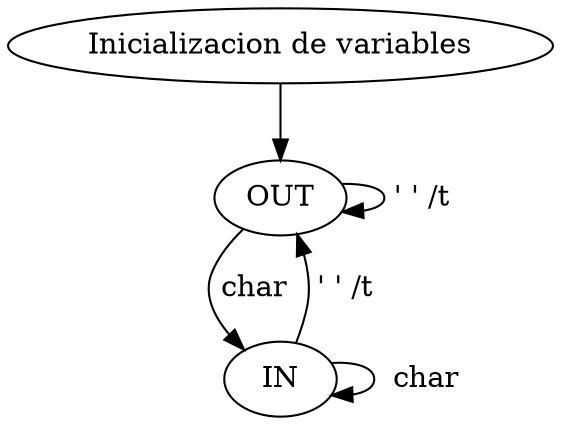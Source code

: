 digraph Histograma {
    1 [label="Inicializacion de variables"];
    2 [label="OUT"];
    3 [label="IN"];
    
    1 -> 2
    2 -> 2 [label=" ' ' /t "];
    2 -> 3 [label=" char  "];
    3 -> 2 [label=" ' ' /t "];
    3 -> 3 [label = "  char"]
}